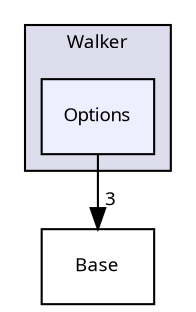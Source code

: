 digraph "/tmp/q/quinoa/src/Control/Walker/Options" {
  bgcolor=transparent;
  compound=true
  node [ fontsize="9", fontname="sans-serif"];
  edge [ labelfontsize="9", labelfontname="sans-serif"];
  subgraph clusterdir_0e448188b37b11ddd594aa8fc8850de3 {
    graph [ bgcolor="#ddddee", pencolor="black", label="Walker" fontname="sans-serif", fontsize="9", URL="dir_0e448188b37b11ddd594aa8fc8850de3.html"]
  dir_387b761d53ddabfb62ec8e990cbf9dee [shape=box, label="Options", style="filled", fillcolor="#eeeeff", pencolor="black", URL="dir_387b761d53ddabfb62ec8e990cbf9dee.html"];
  }
  dir_4814b1a558d470c33d85e65dbde02eaa [shape=box label="Base" URL="dir_4814b1a558d470c33d85e65dbde02eaa.html"];
  dir_387b761d53ddabfb62ec8e990cbf9dee->dir_4814b1a558d470c33d85e65dbde02eaa [headlabel="3", labeldistance=1.5 headhref="dir_000026_000002.html"];
}
